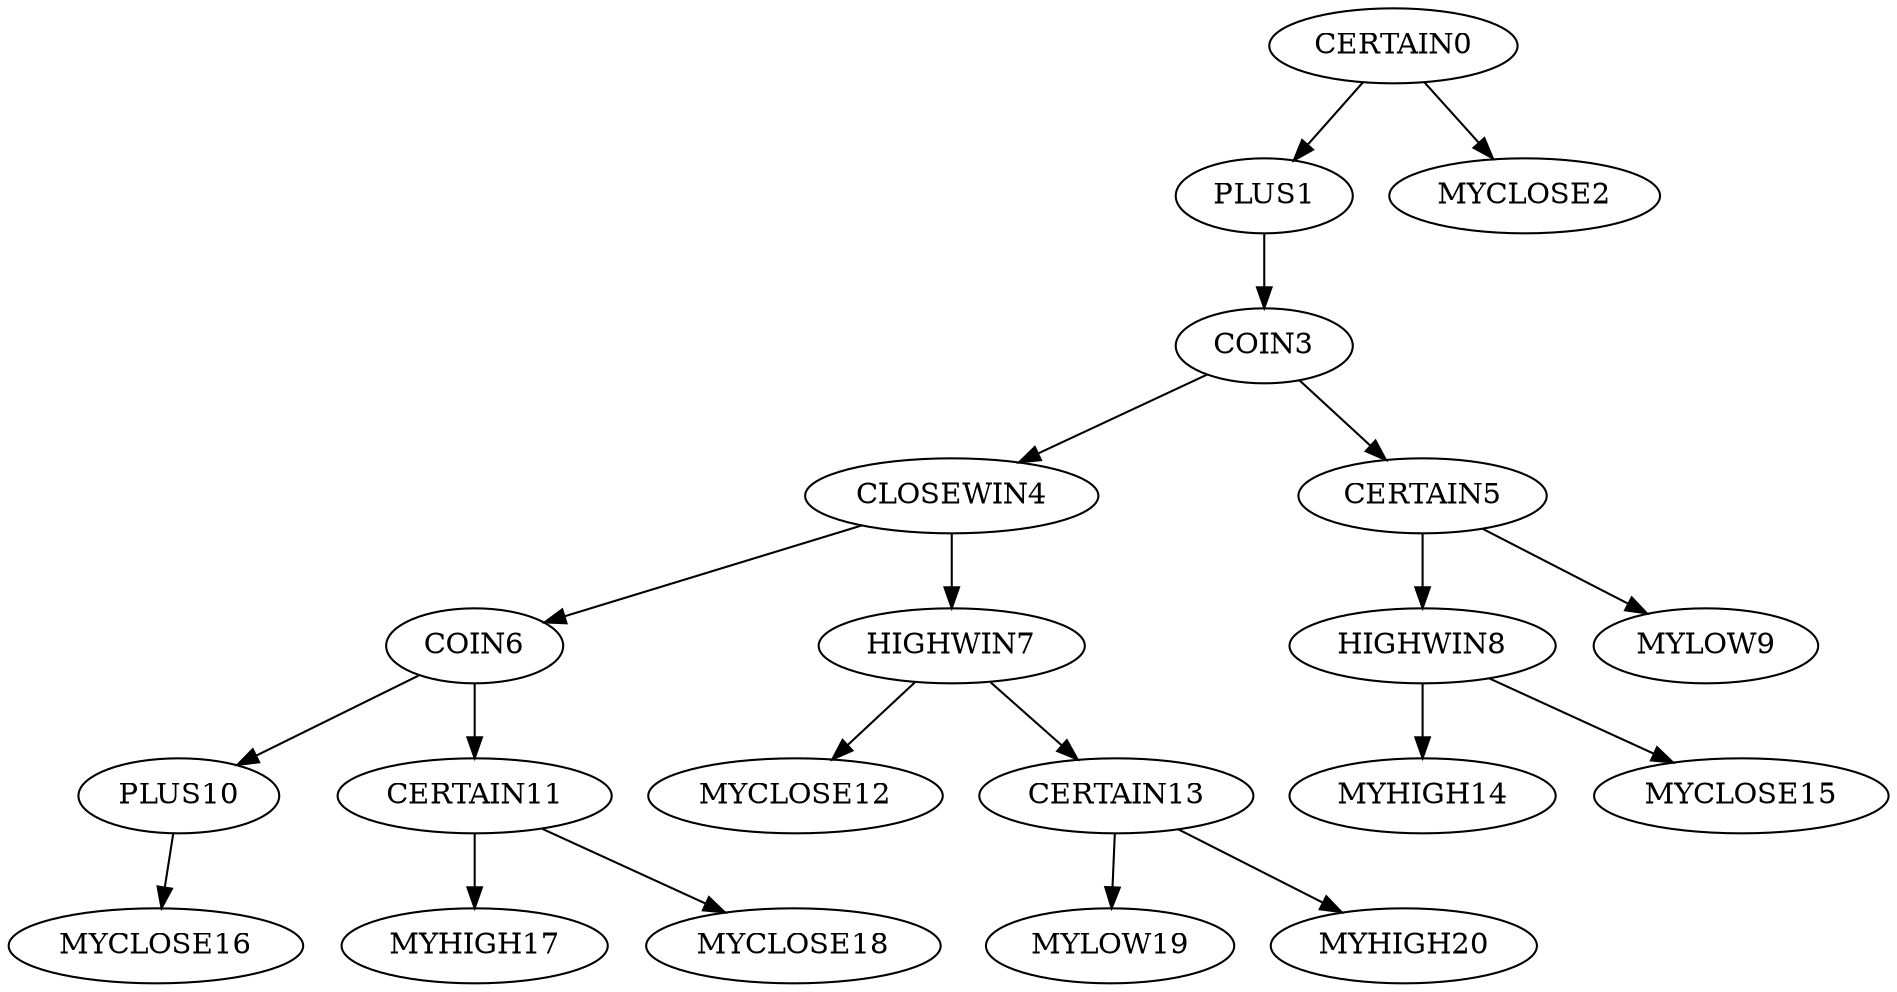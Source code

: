 digraph T {
	CERTAIN0 -> PLUS1;
	CERTAIN0 -> MYCLOSE2;
	PLUS1 -> COIN3;
	COIN3 -> CLOSEWIN4;
	COIN3 -> CERTAIN5;
	CLOSEWIN4 -> COIN6;
	CLOSEWIN4 -> HIGHWIN7;
	CERTAIN5 -> HIGHWIN8;
	CERTAIN5 -> MYLOW9;
	COIN6 -> PLUS10;
	COIN6 -> CERTAIN11;
	HIGHWIN7 -> MYCLOSE12;
	HIGHWIN7 -> CERTAIN13;
	HIGHWIN8 -> MYHIGH14;
	HIGHWIN8 -> MYCLOSE15;
	PLUS10 -> MYCLOSE16;
	CERTAIN11 -> MYHIGH17;
	CERTAIN11 -> MYCLOSE18;
	CERTAIN13 -> MYLOW19;
	CERTAIN13 -> MYHIGH20;
}